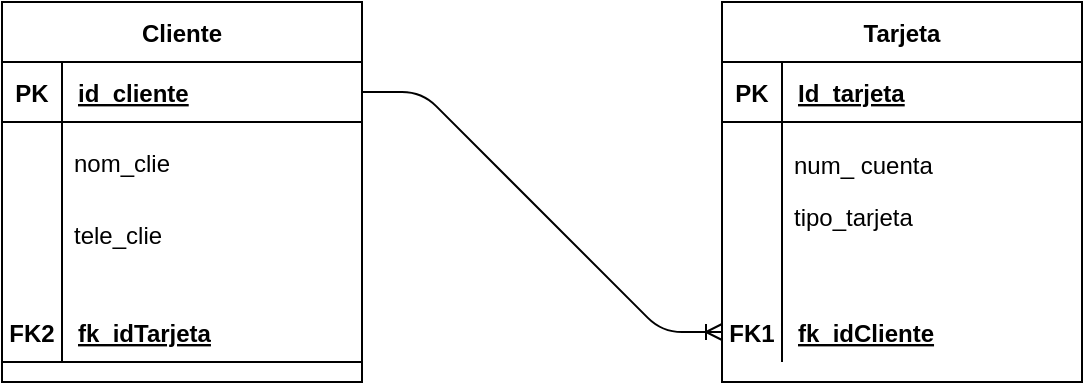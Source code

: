 <mxfile version="14.7.1" type="github">
  <diagram id="-zt8pDe0v988xTDe0BwE" name="Page-1">
    <mxGraphModel dx="868" dy="492" grid="1" gridSize="10" guides="1" tooltips="1" connect="1" arrows="1" fold="1" page="1" pageScale="1" pageWidth="827" pageHeight="1169" math="0" shadow="0">
      <root>
        <mxCell id="0" />
        <mxCell id="1" parent="0" />
        <mxCell id="yEyKVa6iW56PZ16_WeOS-17" value="Cliente" style="shape=table;startSize=30;container=1;collapsible=1;childLayout=tableLayout;fixedRows=1;rowLines=0;fontStyle=1;align=center;resizeLast=1;" parent="1" vertex="1">
          <mxGeometry x="40" y="80" width="180" height="190" as="geometry" />
        </mxCell>
        <mxCell id="yEyKVa6iW56PZ16_WeOS-18" value="" style="shape=partialRectangle;collapsible=0;dropTarget=0;pointerEvents=0;fillColor=none;top=0;left=0;bottom=1;right=0;points=[[0,0.5],[1,0.5]];portConstraint=eastwest;" parent="yEyKVa6iW56PZ16_WeOS-17" vertex="1">
          <mxGeometry y="30" width="180" height="30" as="geometry" />
        </mxCell>
        <mxCell id="yEyKVa6iW56PZ16_WeOS-19" value="PK" style="shape=partialRectangle;connectable=0;fillColor=none;top=0;left=0;bottom=0;right=0;fontStyle=1;overflow=hidden;" parent="yEyKVa6iW56PZ16_WeOS-18" vertex="1">
          <mxGeometry width="30" height="30" as="geometry" />
        </mxCell>
        <mxCell id="yEyKVa6iW56PZ16_WeOS-20" value="id_cliente" style="shape=partialRectangle;connectable=0;fillColor=none;top=0;left=0;bottom=0;right=0;align=left;spacingLeft=6;fontStyle=5;overflow=hidden;" parent="yEyKVa6iW56PZ16_WeOS-18" vertex="1">
          <mxGeometry x="30" width="150" height="30" as="geometry" />
        </mxCell>
        <mxCell id="yEyKVa6iW56PZ16_WeOS-21" value="" style="shape=partialRectangle;collapsible=0;dropTarget=0;pointerEvents=0;fillColor=none;top=0;left=0;bottom=0;right=0;points=[[0,0.5],[1,0.5]];portConstraint=eastwest;" parent="yEyKVa6iW56PZ16_WeOS-17" vertex="1">
          <mxGeometry y="60" width="180" height="30" as="geometry" />
        </mxCell>
        <mxCell id="yEyKVa6iW56PZ16_WeOS-22" value="" style="shape=partialRectangle;connectable=0;fillColor=none;top=0;left=0;bottom=0;right=0;editable=1;overflow=hidden;" parent="yEyKVa6iW56PZ16_WeOS-21" vertex="1">
          <mxGeometry width="30" height="30" as="geometry" />
        </mxCell>
        <mxCell id="yEyKVa6iW56PZ16_WeOS-23" value="" style="shape=partialRectangle;connectable=0;fillColor=none;top=0;left=0;bottom=0;right=0;align=left;spacingLeft=6;overflow=hidden;" parent="yEyKVa6iW56PZ16_WeOS-21" vertex="1">
          <mxGeometry x="30" width="150" height="30" as="geometry" />
        </mxCell>
        <mxCell id="yEyKVa6iW56PZ16_WeOS-24" value="" style="shape=partialRectangle;collapsible=0;dropTarget=0;pointerEvents=0;fillColor=none;top=0;left=0;bottom=0;right=0;points=[[0,0.5],[1,0.5]];portConstraint=eastwest;" parent="yEyKVa6iW56PZ16_WeOS-17" vertex="1">
          <mxGeometry y="90" width="180" height="30" as="geometry" />
        </mxCell>
        <mxCell id="yEyKVa6iW56PZ16_WeOS-25" value="" style="shape=partialRectangle;connectable=0;fillColor=none;top=0;left=0;bottom=0;right=0;editable=1;overflow=hidden;" parent="yEyKVa6iW56PZ16_WeOS-24" vertex="1">
          <mxGeometry width="30" height="30" as="geometry" />
        </mxCell>
        <mxCell id="yEyKVa6iW56PZ16_WeOS-26" value="" style="shape=partialRectangle;connectable=0;fillColor=none;top=0;left=0;bottom=0;right=0;align=left;spacingLeft=6;overflow=hidden;" parent="yEyKVa6iW56PZ16_WeOS-24" vertex="1">
          <mxGeometry x="30" width="150" height="30" as="geometry" />
        </mxCell>
        <mxCell id="yEyKVa6iW56PZ16_WeOS-27" value="" style="shape=partialRectangle;collapsible=0;dropTarget=0;pointerEvents=0;fillColor=none;top=0;left=0;bottom=0;right=0;points=[[0,0.5],[1,0.5]];portConstraint=eastwest;" parent="yEyKVa6iW56PZ16_WeOS-17" vertex="1">
          <mxGeometry y="120" width="180" height="30" as="geometry" />
        </mxCell>
        <mxCell id="yEyKVa6iW56PZ16_WeOS-28" value="" style="shape=partialRectangle;connectable=0;fillColor=none;top=0;left=0;bottom=0;right=0;editable=1;overflow=hidden;" parent="yEyKVa6iW56PZ16_WeOS-27" vertex="1">
          <mxGeometry width="30" height="30" as="geometry" />
        </mxCell>
        <mxCell id="yEyKVa6iW56PZ16_WeOS-29" value="" style="shape=partialRectangle;connectable=0;fillColor=none;top=0;left=0;bottom=0;right=0;align=left;spacingLeft=6;overflow=hidden;" parent="yEyKVa6iW56PZ16_WeOS-27" vertex="1">
          <mxGeometry x="30" width="150" height="30" as="geometry" />
        </mxCell>
        <mxCell id="yEyKVa6iW56PZ16_WeOS-66" value="" style="shape=partialRectangle;collapsible=0;dropTarget=0;pointerEvents=0;fillColor=none;top=0;left=0;bottom=1;right=0;points=[[0,0.5],[1,0.5]];portConstraint=eastwest;" parent="yEyKVa6iW56PZ16_WeOS-17" vertex="1">
          <mxGeometry y="150" width="180" height="30" as="geometry" />
        </mxCell>
        <mxCell id="yEyKVa6iW56PZ16_WeOS-67" value="FK2" style="shape=partialRectangle;connectable=0;fillColor=none;top=0;left=0;bottom=0;right=0;fontStyle=1;overflow=hidden;" parent="yEyKVa6iW56PZ16_WeOS-66" vertex="1">
          <mxGeometry width="30" height="30" as="geometry" />
        </mxCell>
        <mxCell id="yEyKVa6iW56PZ16_WeOS-68" value="fk_idTarjeta" style="shape=partialRectangle;connectable=0;fillColor=none;top=0;left=0;bottom=0;right=0;align=left;spacingLeft=6;fontStyle=5;overflow=hidden;" parent="yEyKVa6iW56PZ16_WeOS-66" vertex="1">
          <mxGeometry x="30" width="150" height="30" as="geometry" />
        </mxCell>
        <mxCell id="yEyKVa6iW56PZ16_WeOS-30" value="Tarjeta" style="shape=table;startSize=30;container=1;collapsible=1;childLayout=tableLayout;fixedRows=1;rowLines=0;fontStyle=1;align=center;resizeLast=1;" parent="1" vertex="1">
          <mxGeometry x="400" y="80" width="180" height="190" as="geometry" />
        </mxCell>
        <mxCell id="yEyKVa6iW56PZ16_WeOS-31" value="" style="shape=partialRectangle;collapsible=0;dropTarget=0;pointerEvents=0;fillColor=none;top=0;left=0;bottom=1;right=0;points=[[0,0.5],[1,0.5]];portConstraint=eastwest;" parent="yEyKVa6iW56PZ16_WeOS-30" vertex="1">
          <mxGeometry y="30" width="180" height="30" as="geometry" />
        </mxCell>
        <mxCell id="yEyKVa6iW56PZ16_WeOS-32" value="PK" style="shape=partialRectangle;connectable=0;fillColor=none;top=0;left=0;bottom=0;right=0;fontStyle=1;overflow=hidden;" parent="yEyKVa6iW56PZ16_WeOS-31" vertex="1">
          <mxGeometry width="30" height="30" as="geometry" />
        </mxCell>
        <mxCell id="yEyKVa6iW56PZ16_WeOS-33" value="Id_tarjeta" style="shape=partialRectangle;connectable=0;fillColor=none;top=0;left=0;bottom=0;right=0;align=left;spacingLeft=6;fontStyle=5;overflow=hidden;" parent="yEyKVa6iW56PZ16_WeOS-31" vertex="1">
          <mxGeometry x="30" width="150" height="30" as="geometry" />
        </mxCell>
        <mxCell id="yEyKVa6iW56PZ16_WeOS-34" value="" style="shape=partialRectangle;collapsible=0;dropTarget=0;pointerEvents=0;fillColor=none;top=0;left=0;bottom=0;right=0;points=[[0,0.5],[1,0.5]];portConstraint=eastwest;" parent="yEyKVa6iW56PZ16_WeOS-30" vertex="1">
          <mxGeometry y="60" width="180" height="30" as="geometry" />
        </mxCell>
        <mxCell id="yEyKVa6iW56PZ16_WeOS-35" value="" style="shape=partialRectangle;connectable=0;fillColor=none;top=0;left=0;bottom=0;right=0;editable=1;overflow=hidden;" parent="yEyKVa6iW56PZ16_WeOS-34" vertex="1">
          <mxGeometry width="30" height="30" as="geometry" />
        </mxCell>
        <mxCell id="yEyKVa6iW56PZ16_WeOS-36" value="" style="shape=partialRectangle;connectable=0;fillColor=none;top=0;left=0;bottom=0;right=0;align=left;spacingLeft=6;overflow=hidden;" parent="yEyKVa6iW56PZ16_WeOS-34" vertex="1">
          <mxGeometry x="30" width="150" height="30" as="geometry" />
        </mxCell>
        <mxCell id="yEyKVa6iW56PZ16_WeOS-37" value="" style="shape=partialRectangle;collapsible=0;dropTarget=0;pointerEvents=0;fillColor=none;top=0;left=0;bottom=0;right=0;points=[[0,0.5],[1,0.5]];portConstraint=eastwest;" parent="yEyKVa6iW56PZ16_WeOS-30" vertex="1">
          <mxGeometry y="90" width="180" height="30" as="geometry" />
        </mxCell>
        <mxCell id="yEyKVa6iW56PZ16_WeOS-38" value="" style="shape=partialRectangle;connectable=0;fillColor=none;top=0;left=0;bottom=0;right=0;editable=1;overflow=hidden;" parent="yEyKVa6iW56PZ16_WeOS-37" vertex="1">
          <mxGeometry width="30" height="30" as="geometry" />
        </mxCell>
        <mxCell id="yEyKVa6iW56PZ16_WeOS-39" value="" style="shape=partialRectangle;connectable=0;fillColor=none;top=0;left=0;bottom=0;right=0;align=left;spacingLeft=6;overflow=hidden;" parent="yEyKVa6iW56PZ16_WeOS-37" vertex="1">
          <mxGeometry x="30" width="150" height="30" as="geometry" />
        </mxCell>
        <mxCell id="yEyKVa6iW56PZ16_WeOS-40" value="" style="shape=partialRectangle;collapsible=0;dropTarget=0;pointerEvents=0;fillColor=none;top=0;left=0;bottom=0;right=0;points=[[0,0.5],[1,0.5]];portConstraint=eastwest;" parent="yEyKVa6iW56PZ16_WeOS-30" vertex="1">
          <mxGeometry y="120" width="180" height="30" as="geometry" />
        </mxCell>
        <mxCell id="yEyKVa6iW56PZ16_WeOS-41" value="" style="shape=partialRectangle;connectable=0;fillColor=none;top=0;left=0;bottom=0;right=0;editable=1;overflow=hidden;" parent="yEyKVa6iW56PZ16_WeOS-40" vertex="1">
          <mxGeometry width="30" height="30" as="geometry" />
        </mxCell>
        <mxCell id="yEyKVa6iW56PZ16_WeOS-42" value="" style="shape=partialRectangle;connectable=0;fillColor=none;top=0;left=0;bottom=0;right=0;align=left;spacingLeft=6;overflow=hidden;" parent="yEyKVa6iW56PZ16_WeOS-40" vertex="1">
          <mxGeometry x="30" width="150" height="30" as="geometry" />
        </mxCell>
        <mxCell id="yEyKVa6iW56PZ16_WeOS-63" value="" style="shape=partialRectangle;collapsible=0;dropTarget=0;pointerEvents=0;fillColor=none;top=0;left=0;bottom=0;right=0;points=[[0,0.5],[1,0.5]];portConstraint=eastwest;" parent="yEyKVa6iW56PZ16_WeOS-30" vertex="1">
          <mxGeometry y="150" width="180" height="30" as="geometry" />
        </mxCell>
        <mxCell id="yEyKVa6iW56PZ16_WeOS-64" value="FK1" style="shape=partialRectangle;connectable=0;fillColor=none;top=0;left=0;bottom=0;right=0;fontStyle=1;overflow=hidden;" parent="yEyKVa6iW56PZ16_WeOS-63" vertex="1">
          <mxGeometry width="30" height="30" as="geometry" />
        </mxCell>
        <mxCell id="yEyKVa6iW56PZ16_WeOS-65" value="fk_idCliente" style="shape=partialRectangle;connectable=0;fillColor=none;top=0;left=0;bottom=0;right=0;align=left;spacingLeft=6;fontStyle=5;overflow=hidden;" parent="yEyKVa6iW56PZ16_WeOS-63" vertex="1">
          <mxGeometry x="30" width="150" height="30" as="geometry" />
        </mxCell>
        <mxCell id="yEyKVa6iW56PZ16_WeOS-48" value="num_ cuenta" style="text;strokeColor=none;fillColor=none;align=left;verticalAlign=top;spacingLeft=4;spacingRight=4;overflow=hidden;rotatable=0;points=[[0,0.5],[1,0.5]];portConstraint=eastwest;" parent="1" vertex="1">
          <mxGeometry x="430" y="148" width="140" height="26" as="geometry" />
        </mxCell>
        <mxCell id="yEyKVa6iW56PZ16_WeOS-11" value="tipo_tarjeta" style="text;strokeColor=none;fillColor=none;align=left;verticalAlign=top;spacingLeft=4;spacingRight=4;overflow=hidden;rotatable=0;points=[[0,0.5],[1,0.5]];portConstraint=eastwest;" parent="1" vertex="1">
          <mxGeometry x="430" y="174" width="140" height="26" as="geometry" />
        </mxCell>
        <mxCell id="yEyKVa6iW56PZ16_WeOS-78" value="nom_clie" style="text;strokeColor=none;fillColor=none;align=left;verticalAlign=top;spacingLeft=4;spacingRight=4;overflow=hidden;rotatable=0;points=[[0,0.5],[1,0.5]];portConstraint=eastwest;" parent="1" vertex="1">
          <mxGeometry x="70" y="147" width="140" height="26" as="geometry" />
        </mxCell>
        <mxCell id="yEyKVa6iW56PZ16_WeOS-79" value="tele_clie" style="text;strokeColor=none;fillColor=none;align=left;verticalAlign=top;spacingLeft=4;spacingRight=4;overflow=hidden;rotatable=0;points=[[0,0.5],[1,0.5]];portConstraint=eastwest;" parent="1" vertex="1">
          <mxGeometry x="70" y="183" width="140" height="26" as="geometry" />
        </mxCell>
        <mxCell id="cEYF1axX1dkgcX7wRFYu-1" value="" style="edgeStyle=entityRelationEdgeStyle;fontSize=12;html=1;endArrow=ERoneToMany;exitX=1;exitY=0.5;exitDx=0;exitDy=0;" edge="1" parent="1" source="yEyKVa6iW56PZ16_WeOS-18" target="yEyKVa6iW56PZ16_WeOS-63">
          <mxGeometry width="100" height="100" relative="1" as="geometry">
            <mxPoint x="314" y="350" as="sourcePoint" />
            <mxPoint x="390" y="240" as="targetPoint" />
          </mxGeometry>
        </mxCell>
      </root>
    </mxGraphModel>
  </diagram>
</mxfile>

